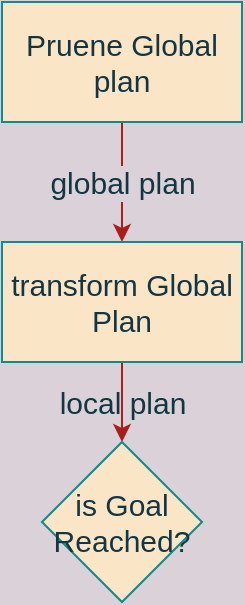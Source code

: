 <mxfile>
    <diagram id="3NmnNiKm97gW4xVO3ZSi" name="第 1 页">
        <mxGraphModel dx="963" dy="591" grid="1" gridSize="10" guides="1" tooltips="1" connect="1" arrows="1" fold="1" page="1" pageScale="1" pageWidth="827" pageHeight="1169" background="#DAD2D8" math="0" shadow="0">
            <root>
                <mxCell id="0"/>
                <mxCell id="1" parent="0"/>
                <mxCell id="21" value="global plan" style="edgeStyle=orthogonalEdgeStyle;rounded=1;orthogonalLoop=1;jettySize=auto;html=1;fontSize=15;strokeColor=#A8201A;fillColor=#FAE5C7;labelBackgroundColor=#DAD2D8;fontColor=#143642;strokeWidth=1;" edge="1" parent="1" source="19" target="20">
                    <mxGeometry relative="1" as="geometry"/>
                </mxCell>
                <mxCell id="19" value="Pruene Global plan" style="rounded=0;whiteSpace=wrap;html=1;fontSize=15;fillColor=#FAE5C7;strokeColor=#0F8B8D;fontColor=#143642;strokeWidth=1;" vertex="1" parent="1">
                    <mxGeometry x="294" y="160" width="120" height="60" as="geometry"/>
                </mxCell>
                <mxCell id="23" value="local plan" style="edgeStyle=orthogonalEdgeStyle;curved=0;rounded=1;sketch=0;orthogonalLoop=1;jettySize=auto;html=1;exitX=0.5;exitY=1;exitDx=0;exitDy=0;entryX=0.5;entryY=0;entryDx=0;entryDy=0;fontColor=#143642;strokeColor=#A8201A;fillColor=#FAE5C7;strokeWidth=1;fontSize=15;labelBackgroundColor=none;" edge="1" parent="1" source="20" target="22">
                    <mxGeometry relative="1" as="geometry"/>
                </mxCell>
                <mxCell id="20" value="transform Global Plan" style="rounded=0;whiteSpace=wrap;html=1;fontSize=15;fontColor=#143642;strokeColor=#0F8B8D;fillColor=#FAE5C7;strokeWidth=1;" vertex="1" parent="1">
                    <mxGeometry x="294" y="280" width="120" height="60" as="geometry"/>
                </mxCell>
                <mxCell id="22" value="is Goal Reached?" style="rhombus;whiteSpace=wrap;html=1;rounded=0;sketch=0;fontColor=#143642;strokeColor=#0F8B8D;fillColor=#FAE5C7;strokeWidth=1;fontSize=15;" vertex="1" parent="1">
                    <mxGeometry x="314" y="380" width="80" height="80" as="geometry"/>
                </mxCell>
            </root>
        </mxGraphModel>
    </diagram>
</mxfile>